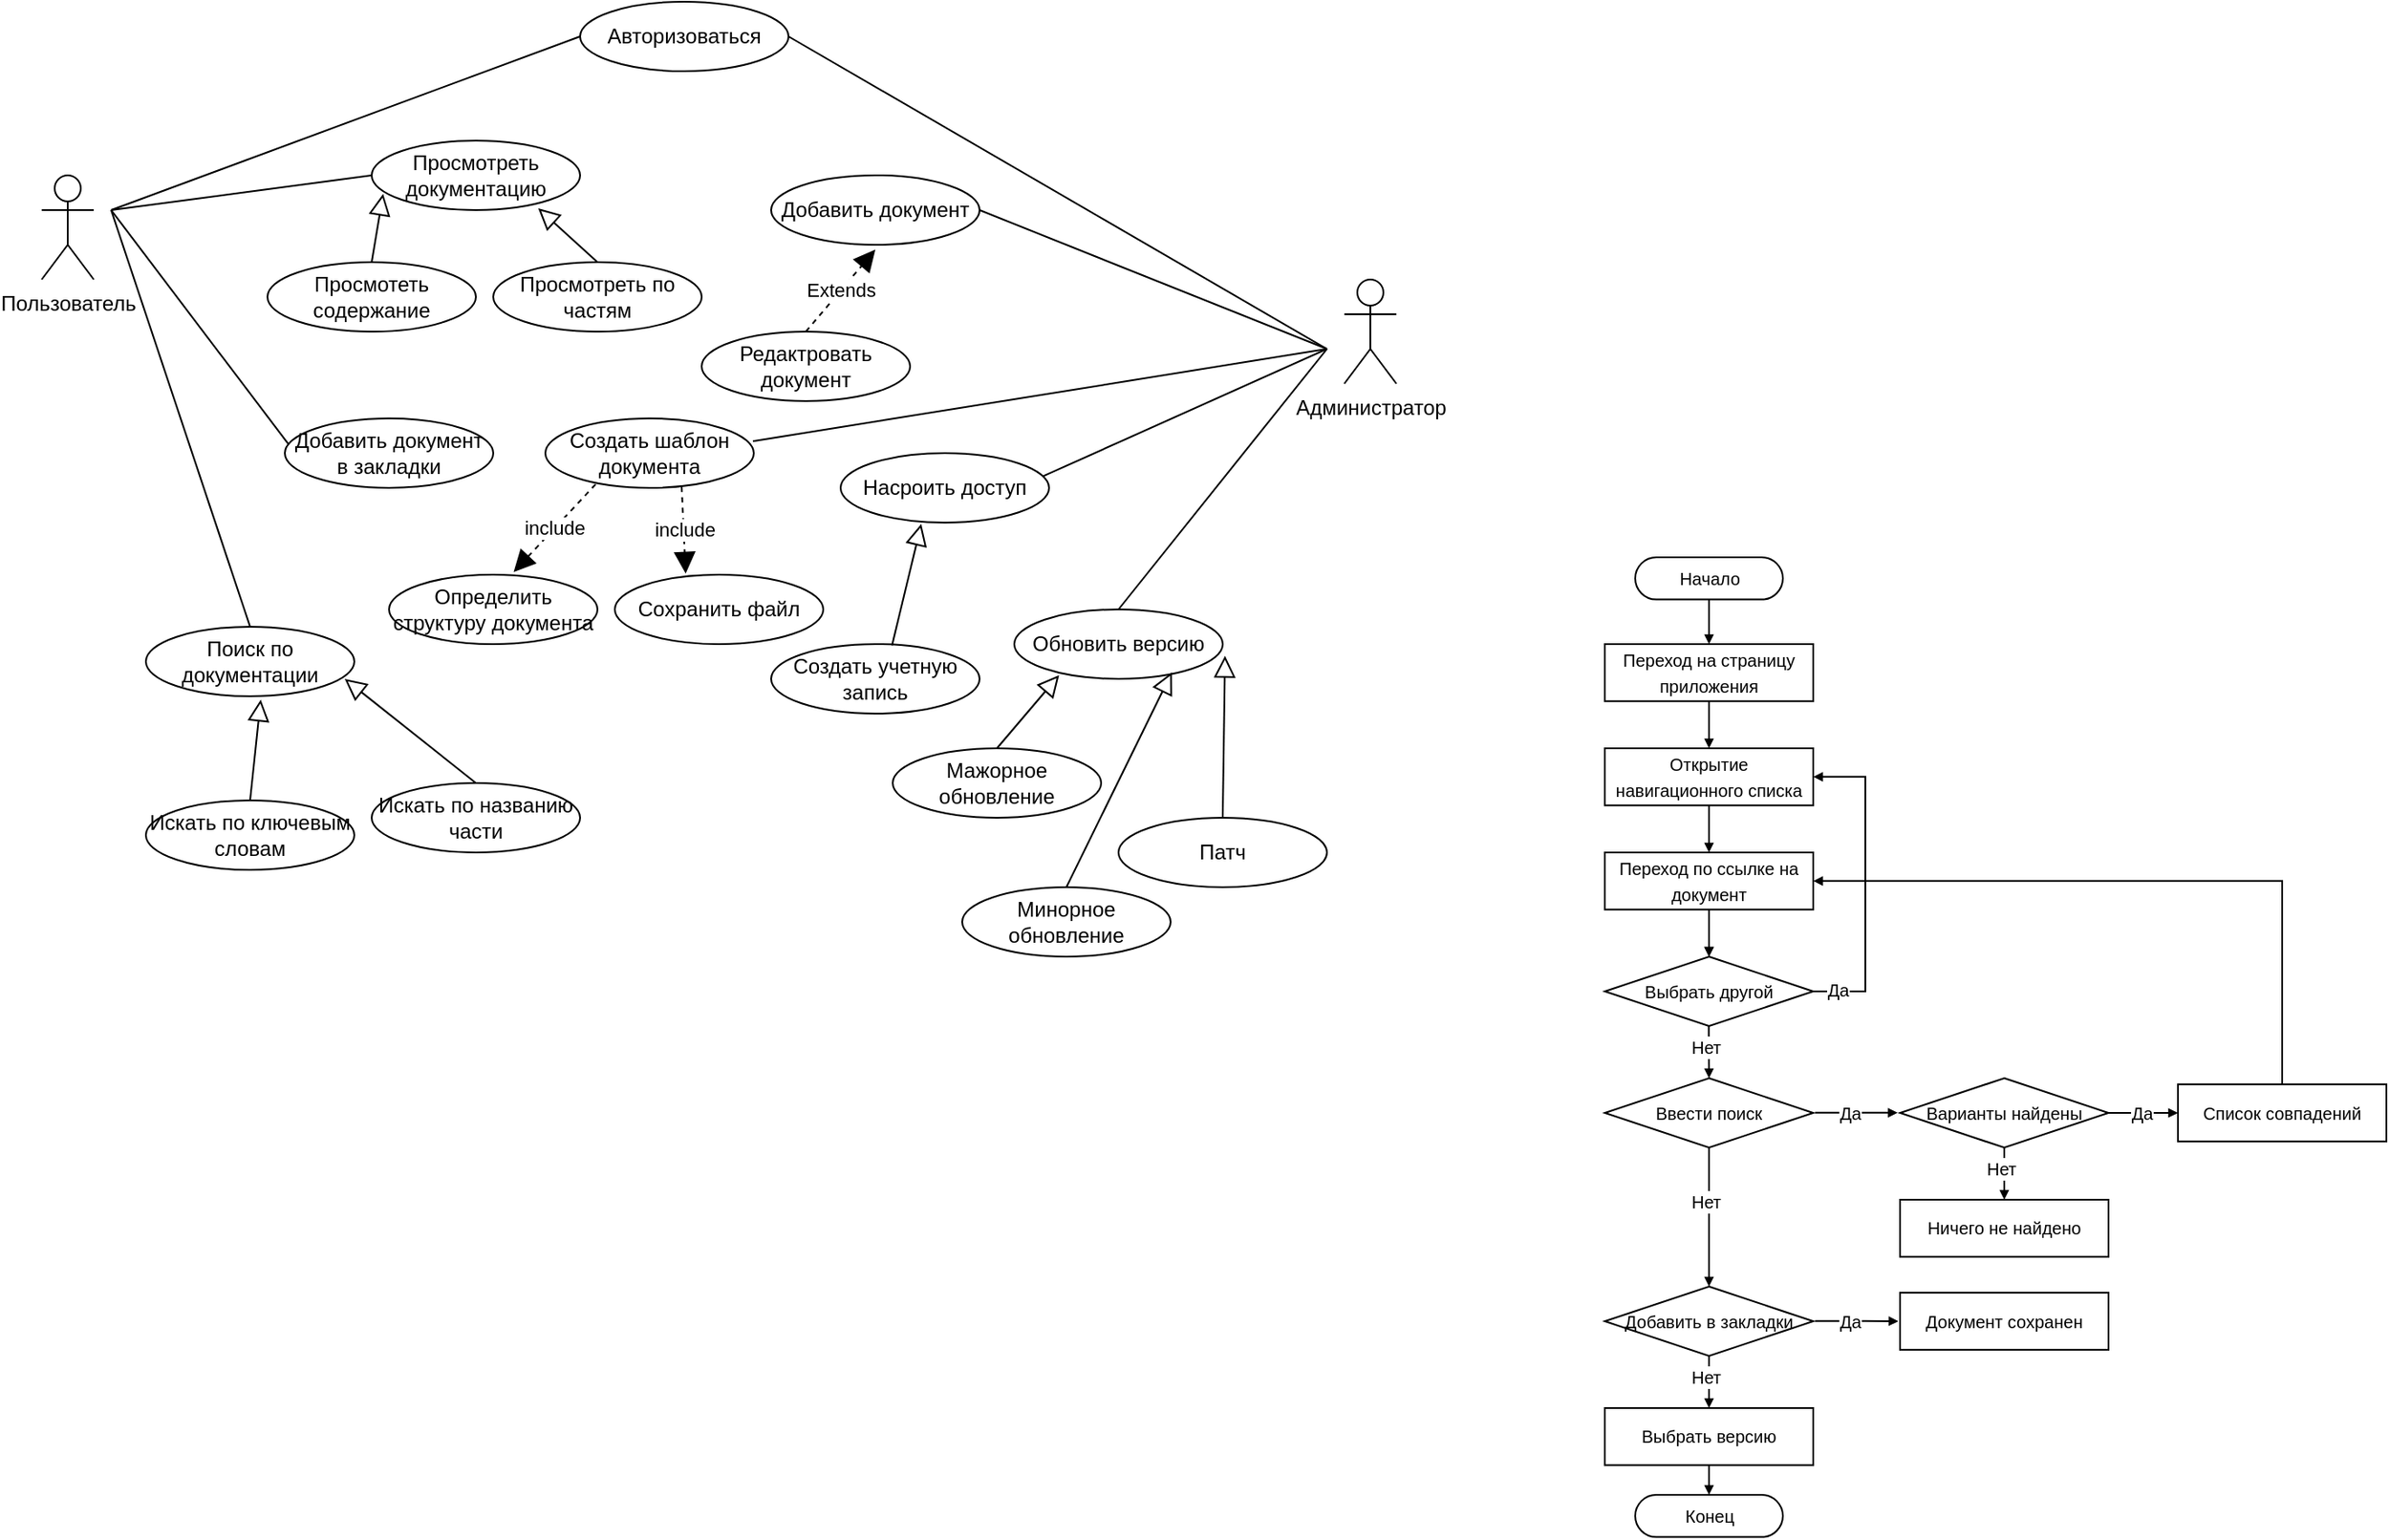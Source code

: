 <mxfile version="24.8.3">
  <diagram name="Page-1" id="BRcNDoXDnmwkcb4C3FV0">
    <mxGraphModel dx="1434" dy="784" grid="1" gridSize="10" guides="1" tooltips="1" connect="1" arrows="1" fold="1" page="1" pageScale="1" pageWidth="850" pageHeight="1100" math="0" shadow="0">
      <root>
        <mxCell id="0" />
        <mxCell id="1" parent="0" />
        <mxCell id="Sh1dxKzc5GH1FcoaVsvd-1" value="Пользователь" style="shape=umlActor;verticalLabelPosition=bottom;verticalAlign=top;html=1;outlineConnect=0;" parent="1" vertex="1">
          <mxGeometry x="260" y="260" width="30" height="60" as="geometry" />
        </mxCell>
        <mxCell id="Sh1dxKzc5GH1FcoaVsvd-2" value="Администратор&lt;div&gt;&lt;br&gt;&lt;div&gt;&lt;br&gt;&lt;/div&gt;&lt;/div&gt;" style="shape=umlActor;verticalLabelPosition=bottom;verticalAlign=top;html=1;outlineConnect=0;" parent="1" vertex="1">
          <mxGeometry x="1010" y="320" width="30" height="60" as="geometry" />
        </mxCell>
        <mxCell id="Sh1dxKzc5GH1FcoaVsvd-7" value="Авторизоваться" style="ellipse;whiteSpace=wrap;html=1;" parent="1" vertex="1">
          <mxGeometry x="570" y="160" width="120" height="40" as="geometry" />
        </mxCell>
        <mxCell id="Sh1dxKzc5GH1FcoaVsvd-8" value="" style="endArrow=none;html=1;rounded=0;entryX=0;entryY=0.5;entryDx=0;entryDy=0;" parent="1" target="Sh1dxKzc5GH1FcoaVsvd-7" edge="1">
          <mxGeometry width="50" height="50" relative="1" as="geometry">
            <mxPoint x="300" y="280" as="sourcePoint" />
            <mxPoint x="620" y="280" as="targetPoint" />
          </mxGeometry>
        </mxCell>
        <mxCell id="Sh1dxKzc5GH1FcoaVsvd-9" value="" style="endArrow=none;html=1;rounded=0;exitX=1;exitY=0.5;exitDx=0;exitDy=0;" parent="1" source="Sh1dxKzc5GH1FcoaVsvd-7" edge="1">
          <mxGeometry width="50" height="50" relative="1" as="geometry">
            <mxPoint x="570" y="330" as="sourcePoint" />
            <mxPoint x="1000" y="360" as="targetPoint" />
          </mxGeometry>
        </mxCell>
        <mxCell id="Sh1dxKzc5GH1FcoaVsvd-10" value="Просмотреть документацию" style="ellipse;whiteSpace=wrap;html=1;" parent="1" vertex="1">
          <mxGeometry x="450" y="240" width="120" height="40" as="geometry" />
        </mxCell>
        <mxCell id="Sh1dxKzc5GH1FcoaVsvd-11" value="" style="endArrow=none;html=1;rounded=0;entryX=0;entryY=0.5;entryDx=0;entryDy=0;" parent="1" target="Sh1dxKzc5GH1FcoaVsvd-10" edge="1">
          <mxGeometry width="50" height="50" relative="1" as="geometry">
            <mxPoint x="300" y="280" as="sourcePoint" />
            <mxPoint x="460" y="220" as="targetPoint" />
          </mxGeometry>
        </mxCell>
        <mxCell id="Sh1dxKzc5GH1FcoaVsvd-16" value="Просмотеть содержание" style="ellipse;whiteSpace=wrap;html=1;" parent="1" vertex="1">
          <mxGeometry x="390" y="310" width="120" height="40" as="geometry" />
        </mxCell>
        <mxCell id="Sh1dxKzc5GH1FcoaVsvd-17" value="Просмотреть по частям" style="ellipse;whiteSpace=wrap;html=1;" parent="1" vertex="1">
          <mxGeometry x="520" y="310" width="120" height="40" as="geometry" />
        </mxCell>
        <mxCell id="Sh1dxKzc5GH1FcoaVsvd-19" value="" style="endArrow=block;endSize=10;endFill=0;html=1;rounded=0;exitX=0.5;exitY=0;exitDx=0;exitDy=0;entryX=0.055;entryY=0.767;entryDx=0;entryDy=0;entryPerimeter=0;strokeWidth=1;" parent="1" source="Sh1dxKzc5GH1FcoaVsvd-16" target="Sh1dxKzc5GH1FcoaVsvd-10" edge="1">
          <mxGeometry width="160" relative="1" as="geometry">
            <mxPoint x="540" y="360" as="sourcePoint" />
            <mxPoint x="700" y="360" as="targetPoint" />
          </mxGeometry>
        </mxCell>
        <mxCell id="Sh1dxKzc5GH1FcoaVsvd-20" value="" style="endArrow=block;endSize=10;endFill=0;html=1;rounded=0;exitX=0.5;exitY=0;exitDx=0;exitDy=0;entryX=0.799;entryY=0.974;entryDx=0;entryDy=0;entryPerimeter=0;strokeWidth=1;" parent="1" source="Sh1dxKzc5GH1FcoaVsvd-17" target="Sh1dxKzc5GH1FcoaVsvd-10" edge="1">
          <mxGeometry width="160" relative="1" as="geometry">
            <mxPoint x="495" y="330" as="sourcePoint" />
            <mxPoint x="500" y="290" as="targetPoint" />
          </mxGeometry>
        </mxCell>
        <mxCell id="Sh1dxKzc5GH1FcoaVsvd-22" value="Добавить документ" style="ellipse;whiteSpace=wrap;html=1;" parent="1" vertex="1">
          <mxGeometry x="680" y="260" width="120" height="40" as="geometry" />
        </mxCell>
        <mxCell id="Sh1dxKzc5GH1FcoaVsvd-23" value="Редактровать документ" style="ellipse;whiteSpace=wrap;html=1;" parent="1" vertex="1">
          <mxGeometry x="640" y="350" width="120" height="40" as="geometry" />
        </mxCell>
        <mxCell id="Sh1dxKzc5GH1FcoaVsvd-25" value="Extends" style="endArrow=block;endSize=10;endFill=1;html=1;rounded=0;exitX=0.5;exitY=0;exitDx=0;exitDy=0;entryX=0.5;entryY=1.07;entryDx=0;entryDy=0;dashed=1;entryPerimeter=0;" parent="1" source="Sh1dxKzc5GH1FcoaVsvd-23" target="Sh1dxKzc5GH1FcoaVsvd-22" edge="1">
          <mxGeometry width="160" relative="1" as="geometry">
            <mxPoint x="550" y="270" as="sourcePoint" />
            <mxPoint x="710" y="270" as="targetPoint" />
          </mxGeometry>
        </mxCell>
        <mxCell id="Sh1dxKzc5GH1FcoaVsvd-27" value="" style="endArrow=none;html=1;rounded=0;exitX=1;exitY=0.5;exitDx=0;exitDy=0;" parent="1" source="Sh1dxKzc5GH1FcoaVsvd-22" edge="1">
          <mxGeometry width="50" height="50" relative="1" as="geometry">
            <mxPoint x="510" y="330" as="sourcePoint" />
            <mxPoint x="1000" y="360" as="targetPoint" />
          </mxGeometry>
        </mxCell>
        <mxCell id="Sh1dxKzc5GH1FcoaVsvd-29" value="Обновить версию" style="ellipse;whiteSpace=wrap;html=1;" parent="1" vertex="1">
          <mxGeometry x="820" y="510" width="120" height="40" as="geometry" />
        </mxCell>
        <mxCell id="Sh1dxKzc5GH1FcoaVsvd-30" value="Мажорное обновление" style="ellipse;whiteSpace=wrap;html=1;" parent="1" vertex="1">
          <mxGeometry x="750" y="590.0" width="120" height="40" as="geometry" />
        </mxCell>
        <mxCell id="Sh1dxKzc5GH1FcoaVsvd-31" value="" style="endArrow=block;endSize=10;endFill=0;html=1;rounded=0;exitX=0.5;exitY=0;exitDx=0;exitDy=0;entryX=0.215;entryY=0.947;entryDx=0;entryDy=0;entryPerimeter=0;strokeWidth=1;" parent="1" source="Sh1dxKzc5GH1FcoaVsvd-30" target="Sh1dxKzc5GH1FcoaVsvd-29" edge="1">
          <mxGeometry width="160" relative="1" as="geometry">
            <mxPoint x="880" y="719.32" as="sourcePoint" />
            <mxPoint x="797" y="630.32" as="targetPoint" />
          </mxGeometry>
        </mxCell>
        <mxCell id="Sh1dxKzc5GH1FcoaVsvd-34" value="Минорное обновление" style="ellipse;whiteSpace=wrap;html=1;" parent="1" vertex="1">
          <mxGeometry x="790" y="670" width="120" height="40" as="geometry" />
        </mxCell>
        <mxCell id="Sh1dxKzc5GH1FcoaVsvd-35" value="" style="endArrow=block;endSize=10;endFill=0;html=1;rounded=0;exitX=0.5;exitY=0;exitDx=0;exitDy=0;entryX=0.756;entryY=0.906;entryDx=0;entryDy=0;entryPerimeter=0;strokeWidth=1;" parent="1" source="Sh1dxKzc5GH1FcoaVsvd-34" target="Sh1dxKzc5GH1FcoaVsvd-29" edge="1">
          <mxGeometry width="160" relative="1" as="geometry">
            <mxPoint x="970" y="700.0" as="sourcePoint" />
            <mxPoint x="887" y="611" as="targetPoint" />
          </mxGeometry>
        </mxCell>
        <mxCell id="Sh1dxKzc5GH1FcoaVsvd-36" value="Патч" style="ellipse;whiteSpace=wrap;html=1;" parent="1" vertex="1">
          <mxGeometry x="880" y="630" width="120" height="40" as="geometry" />
        </mxCell>
        <mxCell id="Sh1dxKzc5GH1FcoaVsvd-37" value="" style="endArrow=block;endSize=10;endFill=0;html=1;rounded=0;exitX=0.5;exitY=0;exitDx=0;exitDy=0;entryX=1.011;entryY=0.669;entryDx=0;entryDy=0;entryPerimeter=0;strokeWidth=1;" parent="1" source="Sh1dxKzc5GH1FcoaVsvd-36" target="Sh1dxKzc5GH1FcoaVsvd-29" edge="1">
          <mxGeometry width="160" relative="1" as="geometry">
            <mxPoint x="1070" y="670.0" as="sourcePoint" />
            <mxPoint x="987" y="581" as="targetPoint" />
          </mxGeometry>
        </mxCell>
        <mxCell id="Sh1dxKzc5GH1FcoaVsvd-38" value="" style="endArrow=none;html=1;rounded=0;exitX=0.5;exitY=0;exitDx=0;exitDy=0;" parent="1" source="Sh1dxKzc5GH1FcoaVsvd-29" edge="1">
          <mxGeometry width="50" height="50" relative="1" as="geometry">
            <mxPoint x="610" y="460" as="sourcePoint" />
            <mxPoint x="1000" y="360" as="targetPoint" />
          </mxGeometry>
        </mxCell>
        <mxCell id="Sh1dxKzc5GH1FcoaVsvd-40" value="Насроить доступ" style="ellipse;whiteSpace=wrap;html=1;" parent="1" vertex="1">
          <mxGeometry x="720" y="420" width="120" height="40" as="geometry" />
        </mxCell>
        <mxCell id="Sh1dxKzc5GH1FcoaVsvd-41" value="" style="endArrow=none;html=1;rounded=0;exitX=0.973;exitY=0.33;exitDx=0;exitDy=0;exitPerimeter=0;" parent="1" source="Sh1dxKzc5GH1FcoaVsvd-40" edge="1">
          <mxGeometry width="50" height="50" relative="1" as="geometry">
            <mxPoint x="530" y="480" as="sourcePoint" />
            <mxPoint x="1000" y="360" as="targetPoint" />
          </mxGeometry>
        </mxCell>
        <mxCell id="Sh1dxKzc5GH1FcoaVsvd-42" value="Создать учетную запись" style="ellipse;whiteSpace=wrap;html=1;" parent="1" vertex="1">
          <mxGeometry x="680" y="530.0" width="120" height="40" as="geometry" />
        </mxCell>
        <mxCell id="Sh1dxKzc5GH1FcoaVsvd-43" value="" style="endArrow=block;endSize=10;endFill=0;html=1;rounded=0;exitX=0.58;exitY=0.02;exitDx=0;exitDy=0;entryX=0.387;entryY=1.02;entryDx=0;entryDy=0;entryPerimeter=0;strokeWidth=1;exitPerimeter=0;" parent="1" source="Sh1dxKzc5GH1FcoaVsvd-42" target="Sh1dxKzc5GH1FcoaVsvd-40" edge="1">
          <mxGeometry width="160" relative="1" as="geometry">
            <mxPoint x="710" y="589.32" as="sourcePoint" />
            <mxPoint x="627" y="500.32" as="targetPoint" />
          </mxGeometry>
        </mxCell>
        <mxCell id="Sh1dxKzc5GH1FcoaVsvd-44" value="Создать шаблон документа" style="ellipse;whiteSpace=wrap;html=1;" parent="1" vertex="1">
          <mxGeometry x="550" y="400" width="120" height="40" as="geometry" />
        </mxCell>
        <mxCell id="Sh1dxKzc5GH1FcoaVsvd-45" value="" style="endArrow=none;html=1;rounded=0;exitX=0.996;exitY=0.329;exitDx=0;exitDy=0;exitPerimeter=0;" parent="1" source="Sh1dxKzc5GH1FcoaVsvd-44" edge="1">
          <mxGeometry width="50" height="50" relative="1" as="geometry">
            <mxPoint x="730" y="460" as="sourcePoint" />
            <mxPoint x="1000" y="360" as="targetPoint" />
          </mxGeometry>
        </mxCell>
        <mxCell id="Sh1dxKzc5GH1FcoaVsvd-47" value="Определить структуру документа" style="ellipse;whiteSpace=wrap;html=1;" parent="1" vertex="1">
          <mxGeometry x="460" y="490" width="120" height="40" as="geometry" />
        </mxCell>
        <mxCell id="Sh1dxKzc5GH1FcoaVsvd-50" value="Сохранить файл" style="ellipse;whiteSpace=wrap;html=1;" parent="1" vertex="1">
          <mxGeometry x="590" y="490" width="120" height="40" as="geometry" />
        </mxCell>
        <mxCell id="Sh1dxKzc5GH1FcoaVsvd-52" value="include" style="endArrow=block;endSize=10;endFill=1;html=1;rounded=0;exitX=0.241;exitY=0.949;exitDx=0;exitDy=0;entryX=0.598;entryY=-0.039;entryDx=0;entryDy=0;dashed=1;entryPerimeter=0;exitPerimeter=0;" parent="1" source="Sh1dxKzc5GH1FcoaVsvd-44" target="Sh1dxKzc5GH1FcoaVsvd-47" edge="1">
          <mxGeometry width="160" relative="1" as="geometry">
            <mxPoint x="460" y="443.5" as="sourcePoint" />
            <mxPoint x="500" y="396.5" as="targetPoint" />
          </mxGeometry>
        </mxCell>
        <mxCell id="Sh1dxKzc5GH1FcoaVsvd-53" value="include" style="endArrow=block;endSize=10;endFill=1;html=1;rounded=0;exitX=0.654;exitY=0.985;exitDx=0;exitDy=0;entryX=0.34;entryY=-0.015;entryDx=0;entryDy=0;dashed=1;entryPerimeter=0;exitPerimeter=0;" parent="1" source="Sh1dxKzc5GH1FcoaVsvd-44" target="Sh1dxKzc5GH1FcoaVsvd-50" edge="1">
          <mxGeometry width="160" relative="1" as="geometry">
            <mxPoint x="589" y="448" as="sourcePoint" />
            <mxPoint x="542" y="498" as="targetPoint" />
          </mxGeometry>
        </mxCell>
        <mxCell id="Sh1dxKzc5GH1FcoaVsvd-54" value="Добавить документ в закладки" style="ellipse;whiteSpace=wrap;html=1;" parent="1" vertex="1">
          <mxGeometry x="400" y="400" width="120" height="40" as="geometry" />
        </mxCell>
        <mxCell id="Sh1dxKzc5GH1FcoaVsvd-59" value="" style="endArrow=none;html=1;rounded=0;entryX=0.019;entryY=0.377;entryDx=0;entryDy=0;entryPerimeter=0;" parent="1" target="Sh1dxKzc5GH1FcoaVsvd-54" edge="1">
          <mxGeometry width="50" height="50" relative="1" as="geometry">
            <mxPoint x="300" y="280" as="sourcePoint" />
            <mxPoint x="540" y="340" as="targetPoint" />
          </mxGeometry>
        </mxCell>
        <mxCell id="Sh1dxKzc5GH1FcoaVsvd-60" value="Поиск по документации" style="ellipse;whiteSpace=wrap;html=1;" parent="1" vertex="1">
          <mxGeometry x="320" y="520" width="120" height="40" as="geometry" />
        </mxCell>
        <mxCell id="Sh1dxKzc5GH1FcoaVsvd-61" value="" style="endArrow=none;html=1;rounded=0;exitX=0.5;exitY=0;exitDx=0;exitDy=0;" parent="1" source="Sh1dxKzc5GH1FcoaVsvd-60" edge="1">
          <mxGeometry width="50" height="50" relative="1" as="geometry">
            <mxPoint x="420" y="410" as="sourcePoint" />
            <mxPoint x="300" y="280" as="targetPoint" />
          </mxGeometry>
        </mxCell>
        <mxCell id="Sh1dxKzc5GH1FcoaVsvd-62" value="Искать по ключевым словам" style="ellipse;whiteSpace=wrap;html=1;" parent="1" vertex="1">
          <mxGeometry x="320" y="620.0" width="120" height="40" as="geometry" />
        </mxCell>
        <mxCell id="Sh1dxKzc5GH1FcoaVsvd-63" value="Искать по названию части" style="ellipse;whiteSpace=wrap;html=1;" parent="1" vertex="1">
          <mxGeometry x="450" y="610.0" width="120" height="40" as="geometry" />
        </mxCell>
        <mxCell id="Sh1dxKzc5GH1FcoaVsvd-64" value="" style="endArrow=block;endSize=10;endFill=0;html=1;rounded=0;exitX=0.5;exitY=0;exitDx=0;exitDy=0;entryX=0.551;entryY=1.05;entryDx=0;entryDy=0;entryPerimeter=0;strokeWidth=1;" parent="1" source="Sh1dxKzc5GH1FcoaVsvd-62" target="Sh1dxKzc5GH1FcoaVsvd-60" edge="1">
          <mxGeometry width="160" relative="1" as="geometry">
            <mxPoint x="440" y="649.32" as="sourcePoint" />
            <mxPoint x="357" y="560.32" as="targetPoint" />
          </mxGeometry>
        </mxCell>
        <mxCell id="Sh1dxKzc5GH1FcoaVsvd-65" value="" style="endArrow=block;endSize=10;endFill=0;html=1;rounded=0;exitX=0.5;exitY=0;exitDx=0;exitDy=0;entryX=0.954;entryY=0.751;entryDx=0;entryDy=0;entryPerimeter=0;strokeWidth=1;" parent="1" source="Sh1dxKzc5GH1FcoaVsvd-63" target="Sh1dxKzc5GH1FcoaVsvd-60" edge="1">
          <mxGeometry width="160" relative="1" as="geometry">
            <mxPoint x="395" y="619.32" as="sourcePoint" />
            <mxPoint x="446" y="568.32" as="targetPoint" />
          </mxGeometry>
        </mxCell>
        <mxCell id="-YOLewejFSK5GWUS9za1-1" value="&lt;font style=&quot;font-size: 10px;&quot;&gt;Начало&lt;/font&gt;" style="rounded=1;whiteSpace=wrap;html=1;arcSize=50;" vertex="1" parent="1">
          <mxGeometry x="1177.5" y="480" width="85" height="24.29" as="geometry" />
        </mxCell>
        <mxCell id="-YOLewejFSK5GWUS9za1-2" value="&lt;font style=&quot;font-size: 10px;&quot;&gt;Переход на страницу приложения&lt;/font&gt;" style="rounded=1;whiteSpace=wrap;html=1;arcSize=0;" vertex="1" parent="1">
          <mxGeometry x="1160" y="530" width="120" height="32.86" as="geometry" />
        </mxCell>
        <mxCell id="-YOLewejFSK5GWUS9za1-3" style="edgeStyle=orthogonalEdgeStyle;rounded=0;orthogonalLoop=1;jettySize=auto;html=1;entryX=0.5;entryY=0;entryDx=0;entryDy=0;endSize=3;startSize=3;endArrow=block;endFill=1;" edge="1" parent="1" source="-YOLewejFSK5GWUS9za1-1" target="-YOLewejFSK5GWUS9za1-2">
          <mxGeometry relative="1" as="geometry" />
        </mxCell>
        <mxCell id="-YOLewejFSK5GWUS9za1-7" style="edgeStyle=orthogonalEdgeStyle;rounded=0;orthogonalLoop=1;jettySize=auto;html=1;entryX=0.5;entryY=0;entryDx=0;entryDy=0;endSize=3;startSize=3;endArrow=block;endFill=1;exitX=0.5;exitY=1;exitDx=0;exitDy=0;" edge="1" parent="1" source="-YOLewejFSK5GWUS9za1-2">
          <mxGeometry relative="1" as="geometry">
            <mxPoint x="1230" y="514" as="sourcePoint" />
            <mxPoint x="1220" y="590" as="targetPoint" />
          </mxGeometry>
        </mxCell>
        <mxCell id="-YOLewejFSK5GWUS9za1-11" value="&lt;font style=&quot;font-size: 10px;&quot;&gt;Выбрать другой&lt;/font&gt;" style="rhombus;whiteSpace=wrap;html=1;" vertex="1" parent="1">
          <mxGeometry x="1160" y="710" width="120" height="40" as="geometry" />
        </mxCell>
        <mxCell id="-YOLewejFSK5GWUS9za1-12" value="&lt;font style=&quot;font-size: 10px;&quot;&gt;Открытие навигационного списка&lt;/font&gt;" style="rounded=1;whiteSpace=wrap;html=1;arcSize=0;" vertex="1" parent="1">
          <mxGeometry x="1160" y="590" width="120" height="32.86" as="geometry" />
        </mxCell>
        <mxCell id="-YOLewejFSK5GWUS9za1-14" style="edgeStyle=orthogonalEdgeStyle;rounded=0;orthogonalLoop=1;jettySize=auto;html=1;entryX=0.5;entryY=0;entryDx=0;entryDy=0;endSize=3;startSize=3;endArrow=block;endFill=1;exitX=0.5;exitY=1;exitDx=0;exitDy=0;" edge="1" parent="1">
          <mxGeometry relative="1" as="geometry">
            <mxPoint x="1220" y="623" as="sourcePoint" />
            <mxPoint x="1220" y="650" as="targetPoint" />
          </mxGeometry>
        </mxCell>
        <mxCell id="-YOLewejFSK5GWUS9za1-15" value="&lt;font style=&quot;font-size: 10px;&quot;&gt;Переход по ссылке на документ&lt;/font&gt;" style="rounded=1;whiteSpace=wrap;html=1;arcSize=0;" vertex="1" parent="1">
          <mxGeometry x="1160" y="650" width="120" height="32.86" as="geometry" />
        </mxCell>
        <mxCell id="-YOLewejFSK5GWUS9za1-17" style="edgeStyle=orthogonalEdgeStyle;rounded=0;orthogonalLoop=1;jettySize=auto;html=1;entryX=0.5;entryY=0;entryDx=0;entryDy=0;endSize=3;startSize=3;endArrow=block;endFill=1;exitX=0.5;exitY=1;exitDx=0;exitDy=0;" edge="1" parent="1" source="-YOLewejFSK5GWUS9za1-15" target="-YOLewejFSK5GWUS9za1-11">
          <mxGeometry relative="1" as="geometry">
            <mxPoint x="1220" y="682.86" as="sourcePoint" />
            <mxPoint x="1220" y="719.86" as="targetPoint" />
          </mxGeometry>
        </mxCell>
        <mxCell id="-YOLewejFSK5GWUS9za1-22" style="edgeStyle=orthogonalEdgeStyle;rounded=0;orthogonalLoop=1;jettySize=auto;html=1;entryX=0.5;entryY=0;entryDx=0;entryDy=0;endSize=3;startSize=3;endArrow=block;endFill=1;exitX=0.5;exitY=1;exitDx=0;exitDy=0;" edge="1" parent="1" source="-YOLewejFSK5GWUS9za1-15" target="-YOLewejFSK5GWUS9za1-11">
          <mxGeometry relative="1" as="geometry">
            <mxPoint x="1220" y="683" as="sourcePoint" />
            <mxPoint x="1220" y="710" as="targetPoint" />
            <Array as="points">
              <mxPoint x="1220" y="710" />
            </Array>
          </mxGeometry>
        </mxCell>
        <mxCell id="-YOLewejFSK5GWUS9za1-24" style="edgeStyle=orthogonalEdgeStyle;rounded=0;orthogonalLoop=1;jettySize=auto;html=1;entryX=1;entryY=0.5;entryDx=0;entryDy=0;endSize=3;startSize=3;endArrow=block;endFill=1;exitX=1;exitY=0.5;exitDx=0;exitDy=0;" edge="1" parent="1" source="-YOLewejFSK5GWUS9za1-11" target="-YOLewejFSK5GWUS9za1-12">
          <mxGeometry relative="1" as="geometry">
            <mxPoint x="1309.86" y="690" as="sourcePoint" />
            <mxPoint x="1309.86" y="727" as="targetPoint" />
            <Array as="points">
              <mxPoint x="1310" y="730" />
              <mxPoint x="1310" y="606" />
            </Array>
          </mxGeometry>
        </mxCell>
        <mxCell id="-YOLewejFSK5GWUS9za1-25" value="&lt;font style=&quot;font-size: 10px;&quot;&gt;Да&lt;/font&gt;" style="edgeLabel;html=1;align=center;verticalAlign=middle;resizable=0;points=[];" vertex="1" connectable="0" parent="-YOLewejFSK5GWUS9za1-24">
          <mxGeometry x="-0.852" y="1" relative="1" as="geometry">
            <mxPoint as="offset" />
          </mxGeometry>
        </mxCell>
        <mxCell id="-YOLewejFSK5GWUS9za1-27" style="edgeStyle=orthogonalEdgeStyle;rounded=0;orthogonalLoop=1;jettySize=auto;html=1;endSize=3;startSize=3;endArrow=block;endFill=1;exitX=0.5;exitY=1;exitDx=0;exitDy=0;" edge="1" parent="1">
          <mxGeometry relative="1" as="geometry">
            <mxPoint x="1219.83" y="750" as="sourcePoint" />
            <mxPoint x="1220" y="780" as="targetPoint" />
          </mxGeometry>
        </mxCell>
        <mxCell id="-YOLewejFSK5GWUS9za1-29" value="&lt;font style=&quot;font-size: 10px;&quot;&gt;Нет&lt;/font&gt;" style="edgeLabel;html=1;align=center;verticalAlign=middle;resizable=0;points=[];" vertex="1" connectable="0" parent="-YOLewejFSK5GWUS9za1-27">
          <mxGeometry x="-0.225" y="-2" relative="1" as="geometry">
            <mxPoint as="offset" />
          </mxGeometry>
        </mxCell>
        <mxCell id="-YOLewejFSK5GWUS9za1-32" value="&lt;font style=&quot;font-size: 10px;&quot;&gt;Ввести поиск&lt;/font&gt;" style="rhombus;whiteSpace=wrap;html=1;" vertex="1" parent="1">
          <mxGeometry x="1160" y="780" width="120" height="40" as="geometry" />
        </mxCell>
        <mxCell id="-YOLewejFSK5GWUS9za1-36" value="&lt;font style=&quot;font-size: 10px;&quot;&gt;Варианты найдены&lt;/font&gt;" style="rhombus;whiteSpace=wrap;html=1;" vertex="1" parent="1">
          <mxGeometry x="1330" y="780" width="120" height="40" as="geometry" />
        </mxCell>
        <mxCell id="-YOLewejFSK5GWUS9za1-42" style="edgeStyle=orthogonalEdgeStyle;rounded=0;orthogonalLoop=1;jettySize=auto;html=1;endSize=3;startSize=3;endArrow=block;endFill=1;exitX=1.009;exitY=0.498;exitDx=0;exitDy=0;exitPerimeter=0;entryX=-0.012;entryY=0.498;entryDx=0;entryDy=0;entryPerimeter=0;" edge="1" parent="1" source="-YOLewejFSK5GWUS9za1-32" target="-YOLewejFSK5GWUS9za1-36">
          <mxGeometry relative="1" as="geometry">
            <mxPoint x="1290" y="740" as="sourcePoint" />
            <mxPoint x="1330" y="803" as="targetPoint" />
            <Array as="points">
              <mxPoint x="1310" y="800" />
              <mxPoint x="1330" y="800" />
            </Array>
          </mxGeometry>
        </mxCell>
        <mxCell id="-YOLewejFSK5GWUS9za1-43" value="&lt;font style=&quot;font-size: 10px;&quot;&gt;Да&lt;/font&gt;" style="edgeLabel;html=1;align=center;verticalAlign=middle;resizable=0;points=[];" vertex="1" connectable="0" parent="-YOLewejFSK5GWUS9za1-42">
          <mxGeometry x="-0.852" y="1" relative="1" as="geometry">
            <mxPoint x="16" y="1" as="offset" />
          </mxGeometry>
        </mxCell>
        <mxCell id="-YOLewejFSK5GWUS9za1-46" value="&lt;font style=&quot;font-size: 10px;&quot;&gt;Список совпадений&lt;/font&gt;" style="rounded=1;whiteSpace=wrap;html=1;arcSize=0;" vertex="1" parent="1">
          <mxGeometry x="1490" y="783.57" width="120" height="32.86" as="geometry" />
        </mxCell>
        <mxCell id="-YOLewejFSK5GWUS9za1-47" style="edgeStyle=orthogonalEdgeStyle;rounded=0;orthogonalLoop=1;jettySize=auto;html=1;endSize=3;startSize=3;endArrow=block;endFill=1;entryX=0;entryY=0.5;entryDx=0;entryDy=0;" edge="1" parent="1" source="-YOLewejFSK5GWUS9za1-36" target="-YOLewejFSK5GWUS9za1-46">
          <mxGeometry relative="1" as="geometry">
            <mxPoint x="1450" y="800" as="sourcePoint" />
            <mxPoint x="1487.92" y="800.01" as="targetPoint" />
            <Array as="points" />
          </mxGeometry>
        </mxCell>
        <mxCell id="-YOLewejFSK5GWUS9za1-48" value="&lt;font style=&quot;font-size: 10px;&quot;&gt;Да&lt;/font&gt;" style="edgeLabel;html=1;align=center;verticalAlign=middle;resizable=0;points=[];" vertex="1" connectable="0" parent="-YOLewejFSK5GWUS9za1-47">
          <mxGeometry x="-0.852" y="1" relative="1" as="geometry">
            <mxPoint x="16" y="1" as="offset" />
          </mxGeometry>
        </mxCell>
        <mxCell id="-YOLewejFSK5GWUS9za1-49" style="edgeStyle=orthogonalEdgeStyle;rounded=0;orthogonalLoop=1;jettySize=auto;html=1;entryX=1;entryY=0.5;entryDx=0;entryDy=0;endSize=3;startSize=3;endArrow=block;endFill=1;exitX=0.5;exitY=0;exitDx=0;exitDy=0;" edge="1" parent="1" source="-YOLewejFSK5GWUS9za1-46" target="-YOLewejFSK5GWUS9za1-15">
          <mxGeometry relative="1" as="geometry">
            <mxPoint x="1470" y="673" as="sourcePoint" />
            <mxPoint x="1470" y="710" as="targetPoint" />
          </mxGeometry>
        </mxCell>
        <mxCell id="-YOLewejFSK5GWUS9za1-50" value="&lt;font style=&quot;font-size: 10px;&quot;&gt;Ничего не найдено&lt;/font&gt;" style="rounded=1;whiteSpace=wrap;html=1;arcSize=0;" vertex="1" parent="1">
          <mxGeometry x="1330" y="850.0" width="120" height="32.86" as="geometry" />
        </mxCell>
        <mxCell id="-YOLewejFSK5GWUS9za1-54" style="edgeStyle=orthogonalEdgeStyle;rounded=0;orthogonalLoop=1;jettySize=auto;html=1;endSize=3;startSize=3;endArrow=block;endFill=1;exitX=0.5;exitY=1;exitDx=0;exitDy=0;entryX=0.5;entryY=0;entryDx=0;entryDy=0;" edge="1" parent="1" source="-YOLewejFSK5GWUS9za1-36" target="-YOLewejFSK5GWUS9za1-50">
          <mxGeometry relative="1" as="geometry">
            <mxPoint x="1389.81" y="822.86" as="sourcePoint" />
            <mxPoint x="1389.98" y="852.86" as="targetPoint" />
          </mxGeometry>
        </mxCell>
        <mxCell id="-YOLewejFSK5GWUS9za1-55" value="&lt;font style=&quot;font-size: 10px;&quot;&gt;Нет&lt;/font&gt;" style="edgeLabel;html=1;align=center;verticalAlign=middle;resizable=0;points=[];" vertex="1" connectable="0" parent="-YOLewejFSK5GWUS9za1-54">
          <mxGeometry x="-0.225" y="-2" relative="1" as="geometry">
            <mxPoint as="offset" />
          </mxGeometry>
        </mxCell>
        <mxCell id="-YOLewejFSK5GWUS9za1-56" style="edgeStyle=orthogonalEdgeStyle;rounded=0;orthogonalLoop=1;jettySize=auto;html=1;endSize=3;startSize=3;endArrow=block;endFill=1;exitX=0.5;exitY=1;exitDx=0;exitDy=0;entryX=0.5;entryY=0;entryDx=0;entryDy=0;" edge="1" parent="1" source="-YOLewejFSK5GWUS9za1-32" target="-YOLewejFSK5GWUS9za1-58">
          <mxGeometry relative="1" as="geometry">
            <mxPoint x="1200" y="830" as="sourcePoint" />
            <mxPoint x="1220" y="850" as="targetPoint" />
          </mxGeometry>
        </mxCell>
        <mxCell id="-YOLewejFSK5GWUS9za1-57" value="&lt;font style=&quot;font-size: 10px;&quot;&gt;Нет&lt;/font&gt;" style="edgeLabel;html=1;align=center;verticalAlign=middle;resizable=0;points=[];" vertex="1" connectable="0" parent="-YOLewejFSK5GWUS9za1-56">
          <mxGeometry x="-0.225" y="-2" relative="1" as="geometry">
            <mxPoint as="offset" />
          </mxGeometry>
        </mxCell>
        <mxCell id="-YOLewejFSK5GWUS9za1-58" value="&lt;font style=&quot;font-size: 10px;&quot;&gt;Добавить в закладки&lt;/font&gt;" style="rhombus;whiteSpace=wrap;html=1;" vertex="1" parent="1">
          <mxGeometry x="1160" y="900" width="120" height="40" as="geometry" />
        </mxCell>
        <mxCell id="-YOLewejFSK5GWUS9za1-59" style="edgeStyle=orthogonalEdgeStyle;rounded=0;orthogonalLoop=1;jettySize=auto;html=1;endSize=3;startSize=3;endArrow=block;endFill=1;exitX=1.009;exitY=0.498;exitDx=0;exitDy=0;exitPerimeter=0;entryX=-0.012;entryY=0.498;entryDx=0;entryDy=0;entryPerimeter=0;" edge="1" source="-YOLewejFSK5GWUS9za1-58" parent="1">
          <mxGeometry relative="1" as="geometry">
            <mxPoint x="1290" y="860" as="sourcePoint" />
            <mxPoint x="1329" y="920" as="targetPoint" />
            <Array as="points">
              <mxPoint x="1310" y="920" />
              <mxPoint x="1330" y="920" />
            </Array>
          </mxGeometry>
        </mxCell>
        <mxCell id="-YOLewejFSK5GWUS9za1-60" value="&lt;font style=&quot;font-size: 10px;&quot;&gt;Да&lt;/font&gt;" style="edgeLabel;html=1;align=center;verticalAlign=middle;resizable=0;points=[];" vertex="1" connectable="0" parent="-YOLewejFSK5GWUS9za1-59">
          <mxGeometry x="-0.852" y="1" relative="1" as="geometry">
            <mxPoint x="16" y="1" as="offset" />
          </mxGeometry>
        </mxCell>
        <mxCell id="-YOLewejFSK5GWUS9za1-61" style="edgeStyle=orthogonalEdgeStyle;rounded=0;orthogonalLoop=1;jettySize=auto;html=1;endSize=3;startSize=3;endArrow=block;endFill=1;exitX=0.5;exitY=1;exitDx=0;exitDy=0;" edge="1" source="-YOLewejFSK5GWUS9za1-58" parent="1">
          <mxGeometry relative="1" as="geometry">
            <mxPoint x="1200" y="950" as="sourcePoint" />
            <mxPoint x="1220" y="970" as="targetPoint" />
          </mxGeometry>
        </mxCell>
        <mxCell id="-YOLewejFSK5GWUS9za1-62" value="&lt;font style=&quot;font-size: 10px;&quot;&gt;Нет&lt;/font&gt;" style="edgeLabel;html=1;align=center;verticalAlign=middle;resizable=0;points=[];" vertex="1" connectable="0" parent="-YOLewejFSK5GWUS9za1-61">
          <mxGeometry x="-0.225" y="-2" relative="1" as="geometry">
            <mxPoint as="offset" />
          </mxGeometry>
        </mxCell>
        <mxCell id="-YOLewejFSK5GWUS9za1-63" value="&lt;font style=&quot;font-size: 10px;&quot;&gt;Документ сохранен&lt;/font&gt;" style="rounded=1;whiteSpace=wrap;html=1;arcSize=0;" vertex="1" parent="1">
          <mxGeometry x="1330" y="903.57" width="120" height="32.86" as="geometry" />
        </mxCell>
        <mxCell id="-YOLewejFSK5GWUS9za1-64" value="&lt;font style=&quot;font-size: 10px;&quot;&gt;Выбрать версию&lt;/font&gt;" style="rounded=1;whiteSpace=wrap;html=1;arcSize=0;" vertex="1" parent="1">
          <mxGeometry x="1160" y="970.0" width="120" height="32.86" as="geometry" />
        </mxCell>
        <mxCell id="-YOLewejFSK5GWUS9za1-66" value="&lt;font style=&quot;font-size: 10px;&quot;&gt;Конец&lt;/font&gt;" style="rounded=1;whiteSpace=wrap;html=1;arcSize=50;" vertex="1" parent="1">
          <mxGeometry x="1177.5" y="1020" width="85" height="24.29" as="geometry" />
        </mxCell>
        <mxCell id="-YOLewejFSK5GWUS9za1-67" style="edgeStyle=orthogonalEdgeStyle;rounded=0;orthogonalLoop=1;jettySize=auto;html=1;endSize=3;startSize=3;endArrow=block;endFill=1;exitX=0.5;exitY=1;exitDx=0;exitDy=0;" edge="1" parent="1" source="-YOLewejFSK5GWUS9za1-64">
          <mxGeometry relative="1" as="geometry">
            <mxPoint x="1219.86" y="1002.86" as="sourcePoint" />
            <mxPoint x="1220" y="1020" as="targetPoint" />
          </mxGeometry>
        </mxCell>
      </root>
    </mxGraphModel>
  </diagram>
</mxfile>
